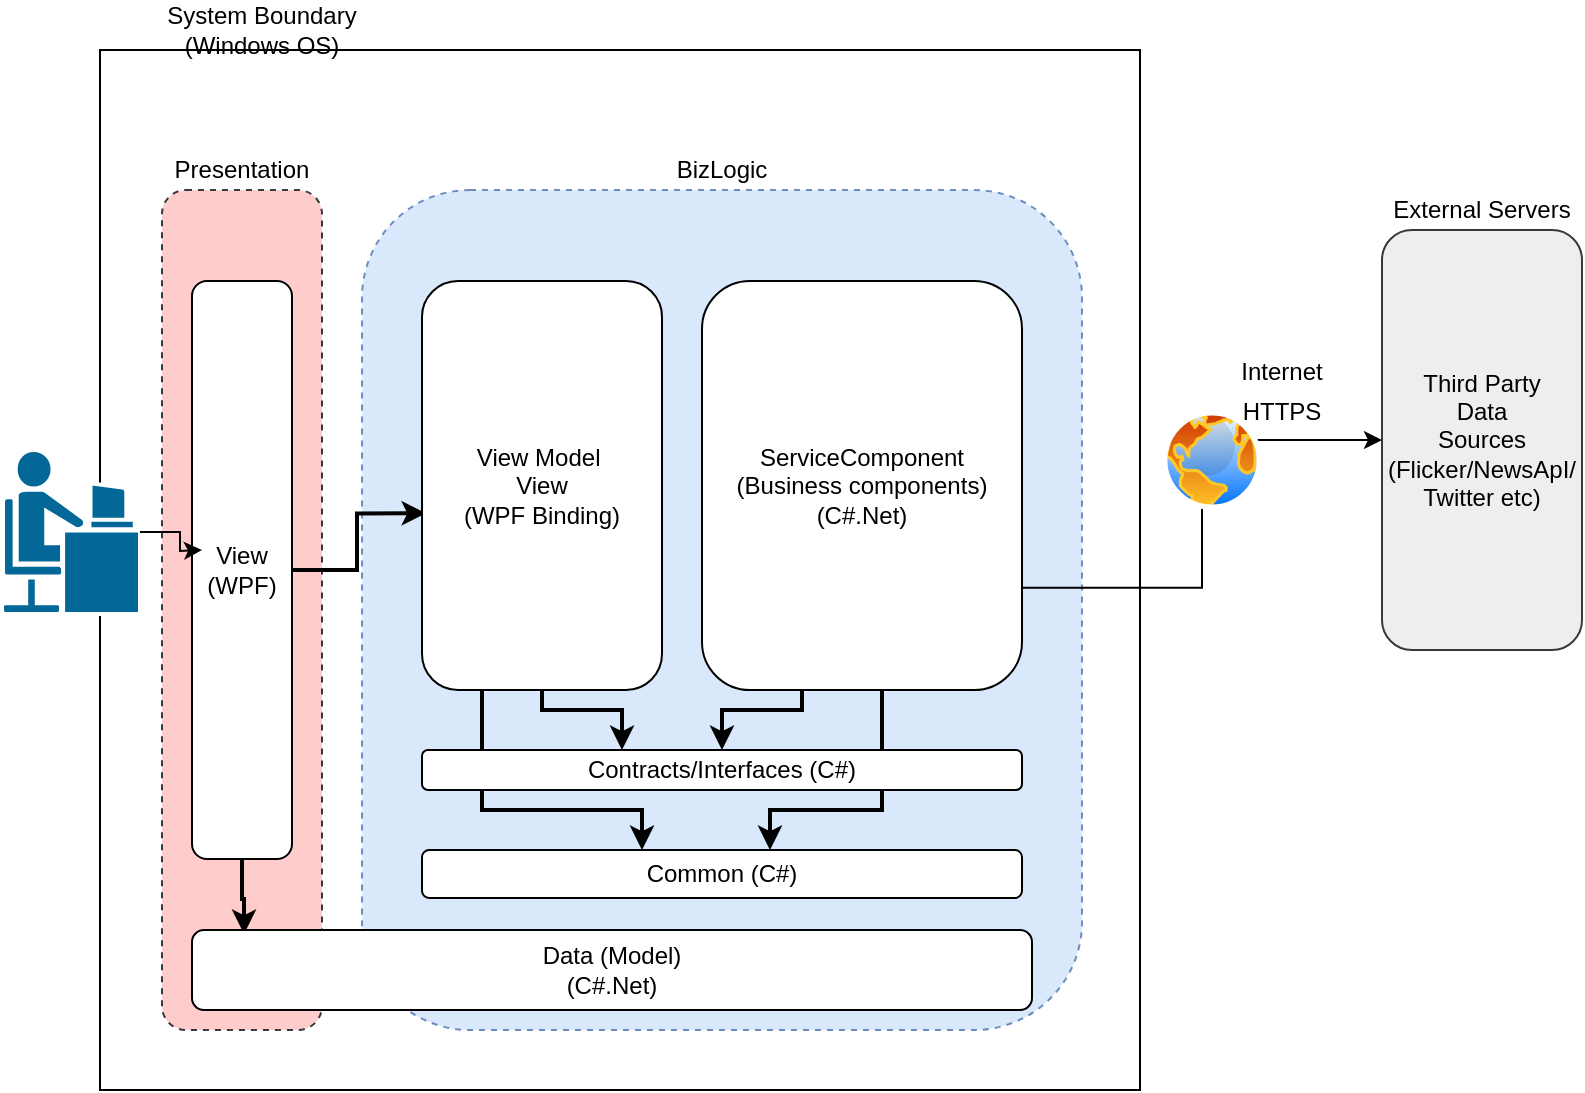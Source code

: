 <mxfile version="13.3.1" type="device"><diagram id="URK5nwYfjCK05Dr4Fxdh" name="Page-1"><mxGraphModel dx="1422" dy="822" grid="1" gridSize="10" guides="1" tooltips="1" connect="1" arrows="1" fold="1" page="1" pageScale="1" pageWidth="850" pageHeight="1100" math="0" shadow="0"><root><mxCell id="0"/><mxCell id="1" parent="0"/><mxCell id="iUuPVBPyNmosH8IYp0OI-4" value="Third Party &lt;br&gt;Data&lt;br&gt;Sources&lt;br&gt;(Flicker/NewsApI/&lt;br&gt;Twitter etc)" style="rounded=1;whiteSpace=wrap;html=1;fillColor=#eeeeee;strokeColor=#36393d;" vertex="1" parent="1"><mxGeometry x="750" y="290" width="100" height="210" as="geometry"/></mxCell><mxCell id="iUuPVBPyNmosH8IYp0OI-5" value="" style="rounded=0;whiteSpace=wrap;html=1;" vertex="1" parent="1"><mxGeometry x="109" y="200" width="520" height="520" as="geometry"/></mxCell><mxCell id="iUuPVBPyNmosH8IYp0OI-11" value="System Boundary (Windows OS)" style="text;html=1;strokeColor=none;fillColor=none;align=center;verticalAlign=middle;whiteSpace=wrap;rounded=0;" vertex="1" parent="1"><mxGeometry x="140" y="180" width="100" height="20" as="geometry"/></mxCell><mxCell id="iUuPVBPyNmosH8IYp0OI-12" value="Internet" style="text;html=1;strokeColor=none;fillColor=none;align=center;verticalAlign=middle;whiteSpace=wrap;rounded=0;" vertex="1" parent="1"><mxGeometry x="650" y="351" width="100" height="20" as="geometry"/></mxCell><mxCell id="iUuPVBPyNmosH8IYp0OI-13" value="HTTPS" style="text;html=1;strokeColor=none;fillColor=none;align=center;verticalAlign=middle;whiteSpace=wrap;rounded=0;" vertex="1" parent="1"><mxGeometry x="650" y="371" width="100" height="20" as="geometry"/></mxCell><mxCell id="iUuPVBPyNmosH8IYp0OI-14" value="External Servers" style="text;html=1;strokeColor=none;fillColor=none;align=center;verticalAlign=middle;whiteSpace=wrap;rounded=0;" vertex="1" parent="1"><mxGeometry x="750" y="270" width="100" height="20" as="geometry"/></mxCell><mxCell id="iUuPVBPyNmosH8IYp0OI-15" value="" style="rounded=1;whiteSpace=wrap;html=1;dashed=1;fillColor=#ffcccc;strokeColor=#36393d;" vertex="1" parent="1"><mxGeometry x="140" y="270" width="80" height="420" as="geometry"/></mxCell><mxCell id="iUuPVBPyNmosH8IYp0OI-16" value="" style="rounded=1;whiteSpace=wrap;html=1;dashed=1;fillColor=#dae8fc;strokeColor=#6c8ebf;" vertex="1" parent="1"><mxGeometry x="240" y="270" width="360" height="420" as="geometry"/></mxCell><mxCell id="iUuPVBPyNmosH8IYp0OI-17" value="Presentation" style="text;html=1;strokeColor=none;fillColor=none;align=center;verticalAlign=middle;whiteSpace=wrap;rounded=0;" vertex="1" parent="1"><mxGeometry x="140" y="250" width="80" height="20" as="geometry"/></mxCell><mxCell id="iUuPVBPyNmosH8IYp0OI-19" value="BizLogic" style="text;html=1;strokeColor=none;fillColor=none;align=center;verticalAlign=middle;whiteSpace=wrap;rounded=0;" vertex="1" parent="1"><mxGeometry x="380" y="250" width="80" height="20" as="geometry"/></mxCell><mxCell id="iUuPVBPyNmosH8IYp0OI-25" value="" style="edgeStyle=orthogonalEdgeStyle;rounded=0;orthogonalLoop=1;jettySize=auto;html=1;entryX=0.017;entryY=0.568;entryDx=0;entryDy=0;entryPerimeter=0;strokeWidth=2;" edge="1" parent="1" source="iUuPVBPyNmosH8IYp0OI-20" target="iUuPVBPyNmosH8IYp0OI-21"><mxGeometry relative="1" as="geometry"/></mxCell><mxCell id="iUuPVBPyNmosH8IYp0OI-27" value="" style="edgeStyle=orthogonalEdgeStyle;rounded=0;orthogonalLoop=1;jettySize=auto;html=1;entryX=0.062;entryY=0.05;entryDx=0;entryDy=0;entryPerimeter=0;strokeWidth=2;" edge="1" parent="1" source="iUuPVBPyNmosH8IYp0OI-20" target="iUuPVBPyNmosH8IYp0OI-23"><mxGeometry relative="1" as="geometry"><mxPoint x="180" y="684.5" as="targetPoint"/></mxGeometry></mxCell><mxCell id="iUuPVBPyNmosH8IYp0OI-20" value="View&lt;br&gt;(WPF)" style="rounded=1;whiteSpace=wrap;html=1;" vertex="1" parent="1"><mxGeometry x="155" y="315.5" width="50" height="289" as="geometry"/></mxCell><mxCell id="iUuPVBPyNmosH8IYp0OI-31" value="" style="edgeStyle=orthogonalEdgeStyle;rounded=0;orthogonalLoop=1;jettySize=auto;html=1;strokeWidth=2;" edge="1" parent="1" source="iUuPVBPyNmosH8IYp0OI-21" target="iUuPVBPyNmosH8IYp0OI-28"><mxGeometry relative="1" as="geometry"><Array as="points"><mxPoint x="300" y="580"/><mxPoint x="380" y="580"/></Array></mxGeometry></mxCell><mxCell id="iUuPVBPyNmosH8IYp0OI-21" value="View Model&amp;nbsp;&lt;br&gt;View&lt;br&gt;(WPF Binding)" style="rounded=1;whiteSpace=wrap;html=1;" vertex="1" parent="1"><mxGeometry x="270" y="315.5" width="120" height="204.5" as="geometry"/></mxCell><mxCell id="iUuPVBPyNmosH8IYp0OI-22" value="ServiceComponent&lt;br&gt;(Business components)&lt;br&gt;(C#.Net)" style="rounded=1;whiteSpace=wrap;html=1;" vertex="1" parent="1"><mxGeometry x="410" y="315.5" width="160" height="204.5" as="geometry"/></mxCell><mxCell id="iUuPVBPyNmosH8IYp0OI-23" value="Data (Model)&lt;br&gt;(C#.Net)" style="rounded=1;whiteSpace=wrap;html=1;" vertex="1" parent="1"><mxGeometry x="155" y="640" width="420" height="40" as="geometry"/></mxCell><mxCell id="iUuPVBPyNmosH8IYp0OI-28" value="Common (C#)" style="rounded=1;whiteSpace=wrap;html=1;" vertex="1" parent="1"><mxGeometry x="270" y="600" width="300" height="24" as="geometry"/></mxCell><mxCell id="iUuPVBPyNmosH8IYp0OI-2" value="" style="shape=mxgraph.cisco.people.androgenous_person;html=1;dashed=0;fillColor=#036897;strokeColor=#ffffff;strokeWidth=2;verticalLabelPosition=bottom;verticalAlign=top" vertex="1" parent="1"><mxGeometry x="60" y="400" width="69" height="82" as="geometry"/></mxCell><mxCell id="iUuPVBPyNmosH8IYp0OI-30" value="" style="edgeStyle=orthogonalEdgeStyle;rounded=0;orthogonalLoop=1;jettySize=auto;html=1;" edge="1" parent="1" source="iUuPVBPyNmosH8IYp0OI-2"><mxGeometry relative="1" as="geometry"><mxPoint x="215" y="470" as="sourcePoint"/><mxPoint x="160" y="450" as="targetPoint"/></mxGeometry></mxCell><mxCell id="iUuPVBPyNmosH8IYp0OI-32" value="" style="edgeStyle=orthogonalEdgeStyle;rounded=0;orthogonalLoop=1;jettySize=auto;html=1;strokeWidth=2;" edge="1" parent="1" target="iUuPVBPyNmosH8IYp0OI-29"><mxGeometry relative="1" as="geometry"><mxPoint x="460" y="520" as="sourcePoint"/><mxPoint x="430" y="610" as="targetPoint"/><Array as="points"><mxPoint x="460" y="530"/><mxPoint x="420" y="530"/></Array></mxGeometry></mxCell><mxCell id="iUuPVBPyNmosH8IYp0OI-33" value="" style="edgeStyle=orthogonalEdgeStyle;rounded=0;orthogonalLoop=1;jettySize=auto;html=1;strokeWidth=2;exitX=0.5;exitY=1;exitDx=0;exitDy=0;" edge="1" parent="1" source="iUuPVBPyNmosH8IYp0OI-21"><mxGeometry relative="1" as="geometry"><mxPoint x="310" y="530" as="sourcePoint"/><mxPoint x="370" y="550" as="targetPoint"/><Array as="points"><mxPoint x="330" y="530"/><mxPoint x="370" y="530"/><mxPoint x="370" y="550"/></Array></mxGeometry></mxCell><mxCell id="iUuPVBPyNmosH8IYp0OI-34" value="" style="edgeStyle=orthogonalEdgeStyle;rounded=0;orthogonalLoop=1;jettySize=auto;html=1;strokeWidth=2;" edge="1" parent="1"><mxGeometry relative="1" as="geometry"><mxPoint x="500" y="520" as="sourcePoint"/><mxPoint x="444" y="600" as="targetPoint"/><Array as="points"><mxPoint x="500" y="580"/><mxPoint x="444" y="580"/></Array></mxGeometry></mxCell><mxCell id="iUuPVBPyNmosH8IYp0OI-29" value="Contracts/Interfaces (C#)" style="rounded=1;whiteSpace=wrap;html=1;" vertex="1" parent="1"><mxGeometry x="270" y="550" width="300" height="20" as="geometry"/></mxCell><mxCell id="iUuPVBPyNmosH8IYp0OI-7" style="edgeStyle=orthogonalEdgeStyle;rounded=0;orthogonalLoop=1;jettySize=auto;html=1;exitX=1;exitY=0.75;exitDx=0;exitDy=0;entryX=0;entryY=0.5;entryDx=0;entryDy=0;" edge="1" parent="1" source="iUuPVBPyNmosH8IYp0OI-22" target="iUuPVBPyNmosH8IYp0OI-4"><mxGeometry relative="1" as="geometry"><mxPoint x="730" y="410" as="targetPoint"/></mxGeometry></mxCell><mxCell id="iUuPVBPyNmosH8IYp0OI-3" value="" style="aspect=fixed;perimeter=ellipsePerimeter;html=1;align=center;shadow=0;dashed=0;spacingTop=3;image;image=img/lib/active_directory/internet_globe.svg;" vertex="1" parent="1"><mxGeometry x="640" y="380" width="50" height="50" as="geometry"/></mxCell></root></mxGraphModel></diagram></mxfile>